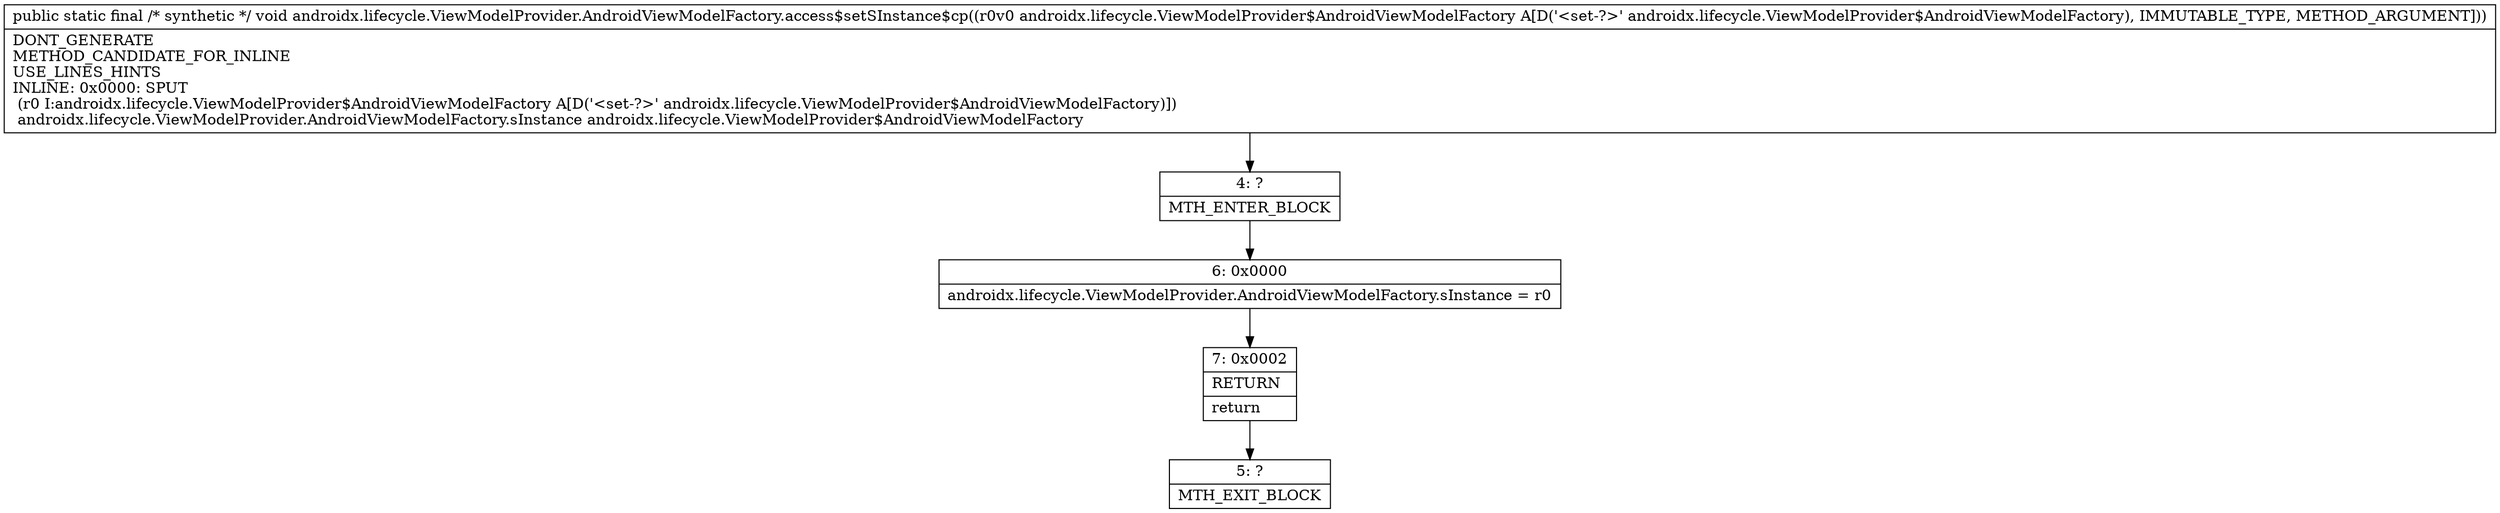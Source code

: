 digraph "CFG forandroidx.lifecycle.ViewModelProvider.AndroidViewModelFactory.access$setSInstance$cp(Landroidx\/lifecycle\/ViewModelProvider$AndroidViewModelFactory;)V" {
Node_4 [shape=record,label="{4\:\ ?|MTH_ENTER_BLOCK\l}"];
Node_6 [shape=record,label="{6\:\ 0x0000|androidx.lifecycle.ViewModelProvider.AndroidViewModelFactory.sInstance = r0\l}"];
Node_7 [shape=record,label="{7\:\ 0x0002|RETURN\l|return\l}"];
Node_5 [shape=record,label="{5\:\ ?|MTH_EXIT_BLOCK\l}"];
MethodNode[shape=record,label="{public static final \/* synthetic *\/ void androidx.lifecycle.ViewModelProvider.AndroidViewModelFactory.access$setSInstance$cp((r0v0 androidx.lifecycle.ViewModelProvider$AndroidViewModelFactory A[D('\<set\-?\>' androidx.lifecycle.ViewModelProvider$AndroidViewModelFactory), IMMUTABLE_TYPE, METHOD_ARGUMENT]))  | DONT_GENERATE\lMETHOD_CANDIDATE_FOR_INLINE\lUSE_LINES_HINTS\lINLINE: 0x0000: SPUT  \l  (r0 I:androidx.lifecycle.ViewModelProvider$AndroidViewModelFactory A[D('\<set\-?\>' androidx.lifecycle.ViewModelProvider$AndroidViewModelFactory)])\l androidx.lifecycle.ViewModelProvider.AndroidViewModelFactory.sInstance androidx.lifecycle.ViewModelProvider$AndroidViewModelFactory\l}"];
MethodNode -> Node_4;Node_4 -> Node_6;
Node_6 -> Node_7;
Node_7 -> Node_5;
}

